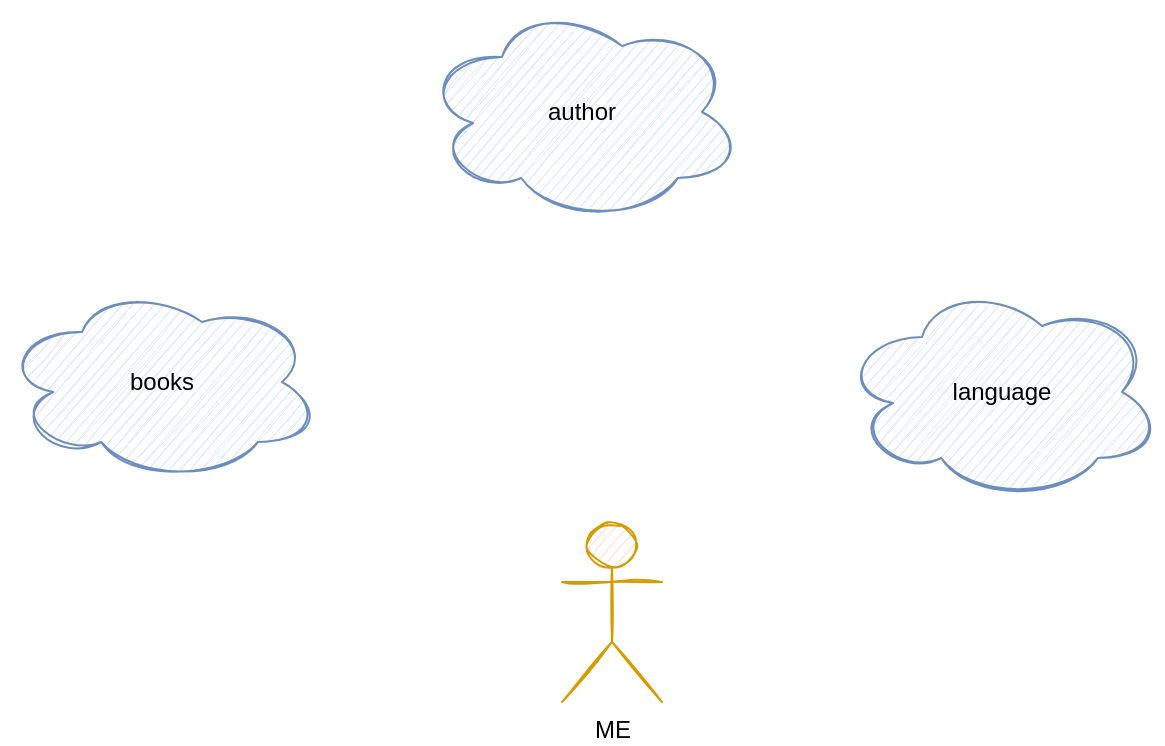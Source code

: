 <mxfile>
    <diagram id="3kYtaeQCg_6lEzjZgvCM" name="Step1-Purpose">
        <mxGraphModel dx="945" dy="722" grid="1" gridSize="10" guides="1" tooltips="1" connect="1" arrows="1" fold="1" page="1" pageScale="1" pageWidth="827" pageHeight="1169" math="0" shadow="0">
            <root>
                <mxCell id="0"/>
                <mxCell id="1" parent="0"/>
                <mxCell id="Ck84tVVIUjt7WFXUJjc3-1" value="ME" style="shape=umlActor;verticalLabelPosition=bottom;verticalAlign=top;html=1;outlineConnect=0;rounded=0;sketch=1;fillColor=#ffe6cc;strokeColor=#d79b00;" vertex="1" parent="1">
                    <mxGeometry x="360" y="520" width="50" height="90" as="geometry"/>
                </mxCell>
                <mxCell id="Ck84tVVIUjt7WFXUJjc3-3" value="books" style="ellipse;shape=cloud;whiteSpace=wrap;html=1;rounded=0;sketch=1;fillColor=#dae8fc;strokeColor=#6c8ebf;" vertex="1" parent="1">
                    <mxGeometry x="80" y="400" width="160" height="100" as="geometry"/>
                </mxCell>
                <mxCell id="Ck84tVVIUjt7WFXUJjc3-4" value="language" style="ellipse;shape=cloud;whiteSpace=wrap;html=1;rounded=0;sketch=1;fillColor=#dae8fc;strokeColor=#6c8ebf;" vertex="1" parent="1">
                    <mxGeometry x="500" y="400" width="160" height="110" as="geometry"/>
                </mxCell>
                <mxCell id="Ck84tVVIUjt7WFXUJjc3-5" value="author" style="ellipse;shape=cloud;whiteSpace=wrap;html=1;rounded=0;sketch=1;fillColor=#dae8fc;strokeColor=#6c8ebf;" vertex="1" parent="1">
                    <mxGeometry x="290" y="260" width="160" height="110" as="geometry"/>
                </mxCell>
            </root>
        </mxGraphModel>
    </diagram>
    <diagram id="UEDsar7LUs0QwypRQedo" name="Step2- ER Model">
        <mxGraphModel dx="945" dy="722" grid="1" gridSize="10" guides="1" tooltips="1" connect="1" arrows="1" fold="1" page="1" pageScale="1" pageWidth="827" pageHeight="1169" math="0" shadow="0">
            <root>
                <mxCell id="8DPhk8csgzcqTlVEx3lV-0"/>
                <mxCell id="8DPhk8csgzcqTlVEx3lV-1" parent="8DPhk8csgzcqTlVEx3lV-0"/>
                <mxCell id="azwPjBJilwIPw6VnQQUb-14" style="edgeStyle=none;html=1;exitX=0.5;exitY=0;exitDx=0;exitDy=0;startArrow=none;startFill=0;strokeColor=none;rounded=1;" edge="1" parent="8DPhk8csgzcqTlVEx3lV-1" source="BAgJbTc9YdYMHHLDjq3B-0" target="azwPjBJilwIPw6VnQQUb-11">
                    <mxGeometry relative="1" as="geometry"/>
                </mxCell>
                <mxCell id="azwPjBJilwIPw6VnQQUb-19" style="edgeStyle=none;rounded=1;html=1;exitX=0.5;exitY=0;exitDx=0;exitDy=0;entryX=0.5;entryY=1;entryDx=0;entryDy=0;startArrow=none;startFill=0;strokeColor=default;endArrow=none;endFill=0;" edge="1" parent="8DPhk8csgzcqTlVEx3lV-1" source="BAgJbTc9YdYMHHLDjq3B-0" target="azwPjBJilwIPw6VnQQUb-11">
                    <mxGeometry relative="1" as="geometry">
                        <Array as="points">
                            <mxPoint x="375" y="280"/>
                        </Array>
                    </mxGeometry>
                </mxCell>
                <mxCell id="azwPjBJilwIPw6VnQQUb-21" value="" style="edgeStyle=none;rounded=1;html=1;startArrow=none;startFill=0;endArrow=none;endFill=0;strokeColor=default;" edge="1" parent="8DPhk8csgzcqTlVEx3lV-1" source="BAgJbTc9YdYMHHLDjq3B-0" target="azwPjBJilwIPw6VnQQUb-9">
                    <mxGeometry relative="1" as="geometry"/>
                </mxCell>
                <mxCell id="azwPjBJilwIPw6VnQQUb-23" style="edgeStyle=none;rounded=1;html=1;exitX=0.5;exitY=1;exitDx=0;exitDy=0;entryX=0.5;entryY=0;entryDx=0;entryDy=0;startArrow=none;startFill=0;endArrow=none;endFill=0;strokeColor=default;" edge="1" parent="8DPhk8csgzcqTlVEx3lV-1" source="BAgJbTc9YdYMHHLDjq3B-0" target="azwPjBJilwIPw6VnQQUb-10">
                    <mxGeometry relative="1" as="geometry"/>
                </mxCell>
                <mxCell id="BAgJbTc9YdYMHHLDjq3B-0" value="book" style="rounded=1;arcSize=10;whiteSpace=wrap;html=1;align=center;fillColor=#d5e8d4;strokeColor=#82b366;" vertex="1" parent="8DPhk8csgzcqTlVEx3lV-1">
                    <mxGeometry x="320" y="310" width="110" height="50" as="geometry"/>
                </mxCell>
                <mxCell id="azwPjBJilwIPw6VnQQUb-49" style="edgeStyle=none;rounded=1;html=1;entryX=0.927;entryY=0.792;entryDx=0;entryDy=0;entryPerimeter=0;startArrow=none;startFill=0;endArrow=none;endFill=0;strokeColor=default;" edge="1" parent="8DPhk8csgzcqTlVEx3lV-1" source="azwPjBJilwIPw6VnQQUb-6" target="azwPjBJilwIPw6VnQQUb-46">
                    <mxGeometry relative="1" as="geometry"/>
                </mxCell>
                <mxCell id="azwPjBJilwIPw6VnQQUb-50" style="edgeStyle=none;rounded=1;html=1;startArrow=none;startFill=0;endArrow=none;endFill=0;strokeColor=default;" edge="1" parent="8DPhk8csgzcqTlVEx3lV-1" source="azwPjBJilwIPw6VnQQUb-6" target="azwPjBJilwIPw6VnQQUb-47">
                    <mxGeometry relative="1" as="geometry"/>
                </mxCell>
                <mxCell id="azwPjBJilwIPw6VnQQUb-51" style="edgeStyle=none;rounded=1;html=1;startArrow=none;startFill=0;endArrow=none;endFill=0;strokeColor=default;" edge="1" parent="8DPhk8csgzcqTlVEx3lV-1" source="azwPjBJilwIPw6VnQQUb-6" target="azwPjBJilwIPw6VnQQUb-48">
                    <mxGeometry relative="1" as="geometry"/>
                </mxCell>
                <mxCell id="azwPjBJilwIPw6VnQQUb-53" style="edgeStyle=none;rounded=1;html=1;startArrow=none;startFill=0;endArrow=none;endFill=0;strokeColor=default;" edge="1" parent="8DPhk8csgzcqTlVEx3lV-1" source="azwPjBJilwIPw6VnQQUb-6" target="azwPjBJilwIPw6VnQQUb-52">
                    <mxGeometry relative="1" as="geometry"/>
                </mxCell>
                <mxCell id="azwPjBJilwIPw6VnQQUb-55" value="" style="edgeStyle=none;rounded=1;html=1;startArrow=none;startFill=0;endArrow=none;endFill=0;strokeColor=default;" edge="1" parent="8DPhk8csgzcqTlVEx3lV-1" source="azwPjBJilwIPw6VnQQUb-6" target="azwPjBJilwIPw6VnQQUb-54">
                    <mxGeometry relative="1" as="geometry"/>
                </mxCell>
                <mxCell id="U8nflpAAQo3FRNwvxvsQ-1" style="edgeStyle=none;rounded=1;html=1;startArrow=none;startFill=0;endArrow=none;endFill=0;strokeColor=default;" edge="1" parent="8DPhk8csgzcqTlVEx3lV-1" source="azwPjBJilwIPw6VnQQUb-6" target="U8nflpAAQo3FRNwvxvsQ-0">
                    <mxGeometry relative="1" as="geometry"/>
                </mxCell>
                <mxCell id="azwPjBJilwIPw6VnQQUb-6" value="details" style="rounded=1;arcSize=10;whiteSpace=wrap;html=1;align=center;fillColor=#dae8fc;strokeColor=#6c8ebf;" vertex="1" parent="8DPhk8csgzcqTlVEx3lV-1">
                    <mxGeometry x="320" y="535" width="110" height="45" as="geometry"/>
                </mxCell>
                <mxCell id="azwPjBJilwIPw6VnQQUb-22" style="edgeStyle=none;rounded=1;html=1;exitX=0;exitY=0.5;exitDx=0;exitDy=0;startArrow=none;startFill=0;endArrow=none;endFill=0;strokeColor=default;" edge="1" parent="8DPhk8csgzcqTlVEx3lV-1" source="azwPjBJilwIPw6VnQQUb-7" target="azwPjBJilwIPw6VnQQUb-9">
                    <mxGeometry relative="1" as="geometry"/>
                </mxCell>
                <mxCell id="azwPjBJilwIPw6VnQQUb-7" value="author" style="rounded=1;arcSize=10;whiteSpace=wrap;html=1;align=center;fillColor=#dae8fc;strokeColor=#6c8ebf;" vertex="1" parent="8DPhk8csgzcqTlVEx3lV-1">
                    <mxGeometry x="680" y="310" width="110" height="50" as="geometry"/>
                </mxCell>
                <mxCell id="azwPjBJilwIPw6VnQQUb-8" value="my_information" style="rounded=1;arcSize=10;whiteSpace=wrap;html=1;align=center;fillColor=#dae8fc;strokeColor=#6c8ebf;" vertex="1" parent="8DPhk8csgzcqTlVEx3lV-1">
                    <mxGeometry x="320" y="70" width="110" height="50" as="geometry"/>
                </mxCell>
                <mxCell id="azwPjBJilwIPw6VnQQUb-9" value="has" style="shape=rhombus;perimeter=rhombusPerimeter;whiteSpace=wrap;html=1;align=center;fillColor=#fff2cc;strokeColor=#d6b656;" vertex="1" parent="8DPhk8csgzcqTlVEx3lV-1">
                    <mxGeometry x="520" y="315" width="70" height="40" as="geometry"/>
                </mxCell>
                <mxCell id="azwPjBJilwIPw6VnQQUb-24" style="edgeStyle=none;rounded=1;html=1;exitX=0.5;exitY=1;exitDx=0;exitDy=0;entryX=0.5;entryY=0;entryDx=0;entryDy=0;startArrow=none;startFill=0;endArrow=none;endFill=0;strokeColor=default;" edge="1" parent="8DPhk8csgzcqTlVEx3lV-1" source="azwPjBJilwIPw6VnQQUb-10" target="azwPjBJilwIPw6VnQQUb-6">
                    <mxGeometry relative="1" as="geometry"/>
                </mxCell>
                <mxCell id="azwPjBJilwIPw6VnQQUb-10" value="has" style="shape=rhombus;perimeter=rhombusPerimeter;whiteSpace=wrap;html=1;align=center;fillColor=#fff2cc;strokeColor=#d6b656;" vertex="1" parent="8DPhk8csgzcqTlVEx3lV-1">
                    <mxGeometry x="340" y="450" width="70" height="40" as="geometry"/>
                </mxCell>
                <mxCell id="azwPjBJilwIPw6VnQQUb-20" style="edgeStyle=none;rounded=1;html=1;exitX=0.5;exitY=0;exitDx=0;exitDy=0;startArrow=none;startFill=0;endArrow=none;endFill=0;strokeColor=default;" edge="1" parent="8DPhk8csgzcqTlVEx3lV-1" source="azwPjBJilwIPw6VnQQUb-11" target="azwPjBJilwIPw6VnQQUb-8">
                    <mxGeometry relative="1" as="geometry"/>
                </mxCell>
                <mxCell id="azwPjBJilwIPw6VnQQUb-11" value="reflects" style="shape=rhombus;perimeter=rhombusPerimeter;whiteSpace=wrap;html=1;align=center;fillColor=#fff2cc;strokeColor=#d6b656;" vertex="1" parent="8DPhk8csgzcqTlVEx3lV-1">
                    <mxGeometry x="340" y="190" width="70" height="40" as="geometry"/>
                </mxCell>
                <mxCell id="azwPjBJilwIPw6VnQQUb-26" value="" style="edgeStyle=none;rounded=1;html=1;startArrow=none;startFill=0;endArrow=none;endFill=0;strokeColor=default;" edge="1" parent="8DPhk8csgzcqTlVEx3lV-1" source="azwPjBJilwIPw6VnQQUb-25" target="BAgJbTc9YdYMHHLDjq3B-0">
                    <mxGeometry relative="1" as="geometry"/>
                </mxCell>
                <mxCell id="azwPjBJilwIPw6VnQQUb-25" value="book_id" style="ellipse;whiteSpace=wrap;html=1;align=center;" vertex="1" parent="8DPhk8csgzcqTlVEx3lV-1">
                    <mxGeometry x="110" y="290" width="70" height="25" as="geometry"/>
                </mxCell>
                <mxCell id="azwPjBJilwIPw6VnQQUb-29" value="" style="edgeStyle=none;rounded=1;html=1;startArrow=none;startFill=0;endArrow=none;endFill=0;strokeColor=default;" edge="1" parent="8DPhk8csgzcqTlVEx3lV-1" source="azwPjBJilwIPw6VnQQUb-28" target="BAgJbTc9YdYMHHLDjq3B-0">
                    <mxGeometry relative="1" as="geometry"/>
                </mxCell>
                <mxCell id="azwPjBJilwIPw6VnQQUb-28" value="title" style="ellipse;whiteSpace=wrap;html=1;align=center;" vertex="1" parent="8DPhk8csgzcqTlVEx3lV-1">
                    <mxGeometry x="160" y="322.5" width="90" height="27.5" as="geometry"/>
                </mxCell>
                <mxCell id="azwPjBJilwIPw6VnQQUb-33" style="edgeStyle=none;rounded=1;html=1;exitX=1;exitY=1;exitDx=0;exitDy=0;entryX=0;entryY=0;entryDx=0;entryDy=0;startArrow=none;startFill=0;endArrow=none;endFill=0;strokeColor=default;" edge="1" parent="8DPhk8csgzcqTlVEx3lV-1" source="azwPjBJilwIPw6VnQQUb-31" target="BAgJbTc9YdYMHHLDjq3B-0">
                    <mxGeometry relative="1" as="geometry"/>
                </mxCell>
                <mxCell id="azwPjBJilwIPw6VnQQUb-31" value="fk_author_name" style="ellipse;whiteSpace=wrap;html=1;align=center;fillColor=#e1d5e7;strokeColor=#9673a6;" vertex="1" parent="8DPhk8csgzcqTlVEx3lV-1">
                    <mxGeometry x="190" y="280" width="120" height="30" as="geometry"/>
                </mxCell>
                <mxCell id="azwPjBJilwIPw6VnQQUb-34" style="edgeStyle=none;rounded=1;html=1;exitX=1;exitY=0.5;exitDx=0;exitDy=0;startArrow=none;startFill=0;endArrow=none;endFill=0;strokeColor=default;" edge="1" parent="8DPhk8csgzcqTlVEx3lV-1" source="azwPjBJilwIPw6VnQQUb-32" target="BAgJbTc9YdYMHHLDjq3B-0">
                    <mxGeometry relative="1" as="geometry"/>
                </mxCell>
                <mxCell id="azwPjBJilwIPw6VnQQUb-32" value="fk_language_id" style="ellipse;whiteSpace=wrap;html=1;align=center;fillColor=#e1d5e7;strokeColor=#9673a6;" vertex="1" parent="8DPhk8csgzcqTlVEx3lV-1">
                    <mxGeometry x="160" y="370" width="110" height="32.5" as="geometry"/>
                </mxCell>
                <mxCell id="azwPjBJilwIPw6VnQQUb-42" style="edgeStyle=none;rounded=1;html=1;entryX=0;entryY=0.5;entryDx=0;entryDy=0;startArrow=none;startFill=0;endArrow=none;endFill=0;strokeColor=default;" edge="1" parent="8DPhk8csgzcqTlVEx3lV-1" source="azwPjBJilwIPw6VnQQUb-39" target="azwPjBJilwIPw6VnQQUb-8">
                    <mxGeometry relative="1" as="geometry"/>
                </mxCell>
                <mxCell id="azwPjBJilwIPw6VnQQUb-39" value="read_status" style="ellipse;whiteSpace=wrap;html=1;align=center;" vertex="1" parent="8DPhk8csgzcqTlVEx3lV-1">
                    <mxGeometry x="215" y="40" width="90" height="30" as="geometry"/>
                </mxCell>
                <mxCell id="azwPjBJilwIPw6VnQQUb-43" style="edgeStyle=none;rounded=1;html=1;entryX=0.5;entryY=0;entryDx=0;entryDy=0;startArrow=none;startFill=0;endArrow=none;endFill=0;strokeColor=default;" edge="1" parent="8DPhk8csgzcqTlVEx3lV-1" source="azwPjBJilwIPw6VnQQUb-40" target="azwPjBJilwIPw6VnQQUb-8">
                    <mxGeometry relative="1" as="geometry"/>
                </mxCell>
                <mxCell id="azwPjBJilwIPw6VnQQUb-40" value="personal_rating" style="ellipse;whiteSpace=wrap;html=1;align=center;" vertex="1" parent="8DPhk8csgzcqTlVEx3lV-1">
                    <mxGeometry x="315" y="10" width="120" height="30" as="geometry"/>
                </mxCell>
                <mxCell id="azwPjBJilwIPw6VnQQUb-45" value="" style="edgeStyle=none;rounded=1;html=1;startArrow=none;startFill=0;endArrow=none;endFill=0;strokeColor=default;" edge="1" parent="8DPhk8csgzcqTlVEx3lV-1" source="azwPjBJilwIPw6VnQQUb-44" target="azwPjBJilwIPw6VnQQUb-7">
                    <mxGeometry relative="1" as="geometry"/>
                </mxCell>
                <mxCell id="azwPjBJilwIPw6VnQQUb-44" value="author_name" style="ellipse;whiteSpace=wrap;html=1;align=center;" vertex="1" parent="8DPhk8csgzcqTlVEx3lV-1">
                    <mxGeometry x="675" y="390" width="120" height="30" as="geometry"/>
                </mxCell>
                <mxCell id="azwPjBJilwIPw6VnQQUb-46" value="language" style="ellipse;whiteSpace=wrap;html=1;align=center;" vertex="1" parent="8DPhk8csgzcqTlVEx3lV-1">
                    <mxGeometry x="190" y="511.25" width="110" height="32.5" as="geometry"/>
                </mxCell>
                <mxCell id="azwPjBJilwIPw6VnQQUb-47" value="purchase_date" style="ellipse;whiteSpace=wrap;html=1;align=center;" vertex="1" parent="8DPhk8csgzcqTlVEx3lV-1">
                    <mxGeometry x="180" y="568" width="110" height="32.5" as="geometry"/>
                </mxCell>
                <mxCell id="azwPjBJilwIPw6VnQQUb-48" value="description" style="ellipse;whiteSpace=wrap;html=1;align=center;" vertex="1" parent="8DPhk8csgzcqTlVEx3lV-1">
                    <mxGeometry x="460" y="511.25" width="110" height="32.5" as="geometry"/>
                </mxCell>
                <mxCell id="azwPjBJilwIPw6VnQQUb-52" value="page_number" style="ellipse;whiteSpace=wrap;html=1;align=center;" vertex="1" parent="8DPhk8csgzcqTlVEx3lV-1">
                    <mxGeometry x="450" y="568" width="110" height="32.5" as="geometry"/>
                </mxCell>
                <mxCell id="azwPjBJilwIPw6VnQQUb-54" value="cover_type" style="ellipse;whiteSpace=wrap;html=1;align=center;" vertex="1" parent="8DPhk8csgzcqTlVEx3lV-1">
                    <mxGeometry x="359" y="620" width="110" height="32.5" as="geometry"/>
                </mxCell>
                <mxCell id="U8nflpAAQo3FRNwvxvsQ-0" value="genre" style="ellipse;whiteSpace=wrap;html=1;align=center;" vertex="1" parent="8DPhk8csgzcqTlVEx3lV-1">
                    <mxGeometry x="215" y="620" width="110" height="32.5" as="geometry"/>
                </mxCell>
                <mxCell id="ldynoQ_tiMI72NC6sFte-1" style="edgeStyle=none;rounded=1;html=1;startArrow=none;startFill=0;endArrow=none;endFill=0;strokeColor=default;" edge="1" parent="8DPhk8csgzcqTlVEx3lV-1" source="ldynoQ_tiMI72NC6sFte-0" target="azwPjBJilwIPw6VnQQUb-6">
                    <mxGeometry relative="1" as="geometry"/>
                </mxCell>
                <mxCell id="ldynoQ_tiMI72NC6sFte-0" value="fk_book_id" style="ellipse;whiteSpace=wrap;html=1;align=center;fillColor=#e1d5e7;strokeColor=#9673a6;" vertex="1" parent="8DPhk8csgzcqTlVEx3lV-1">
                    <mxGeometry x="60" y="535.5" width="110" height="32.5" as="geometry"/>
                </mxCell>
                <mxCell id="ldynoQ_tiMI72NC6sFte-3" style="edgeStyle=none;rounded=1;html=1;entryX=0.5;entryY=0;entryDx=0;entryDy=0;startArrow=none;startFill=0;endArrow=none;endFill=0;strokeColor=default;" edge="1" parent="8DPhk8csgzcqTlVEx3lV-1" source="ldynoQ_tiMI72NC6sFte-2" target="azwPjBJilwIPw6VnQQUb-7">
                    <mxGeometry relative="1" as="geometry"/>
                </mxCell>
                <mxCell id="ldynoQ_tiMI72NC6sFte-2" value="fk_book_id" style="ellipse;whiteSpace=wrap;html=1;align=center;fillColor=#e1d5e7;strokeColor=#9673a6;" vertex="1" parent="8DPhk8csgzcqTlVEx3lV-1">
                    <mxGeometry x="680" y="220" width="110" height="32.5" as="geometry"/>
                </mxCell>
                <mxCell id="ldynoQ_tiMI72NC6sFte-5" value="" style="edgeStyle=none;rounded=1;html=1;startArrow=none;startFill=0;endArrow=none;endFill=0;strokeColor=default;" edge="1" parent="8DPhk8csgzcqTlVEx3lV-1" source="ldynoQ_tiMI72NC6sFte-4" target="azwPjBJilwIPw6VnQQUb-8">
                    <mxGeometry relative="1" as="geometry"/>
                </mxCell>
                <mxCell id="ldynoQ_tiMI72NC6sFte-4" value="fk_book_id" style="ellipse;whiteSpace=wrap;html=1;align=center;fillColor=#e1d5e7;strokeColor=#9673a6;" vertex="1" parent="8DPhk8csgzcqTlVEx3lV-1">
                    <mxGeometry x="490" y="78.75" width="110" height="32.5" as="geometry"/>
                </mxCell>
            </root>
        </mxGraphModel>
    </diagram>
    <diagram id="qsKTIu8a0EFT9uXS0_SQ" name="Step3- UML ">
        <mxGraphModel dx="945" dy="722" grid="1" gridSize="10" guides="1" tooltips="1" connect="1" arrows="1" fold="1" page="1" pageScale="1" pageWidth="827" pageHeight="1169" math="0" shadow="0">
            <root>
                <mxCell id="uL0VI-zcSZ-gOK0qdTFE-0"/>
                <mxCell id="uL0VI-zcSZ-gOK0qdTFE-1" parent="uL0VI-zcSZ-gOK0qdTFE-0"/>
                <mxCell id="m_C47cZq4-kJ2EyNdQTC-0" value="Book" style="swimlane;fontStyle=0;childLayout=stackLayout;horizontal=1;startSize=26;fillColor=#d5e8d4;horizontalStack=0;resizeParent=1;resizeParentMax=0;resizeLast=0;collapsible=1;marginBottom=0;strokeColor=#82b366;" vertex="1" parent="uL0VI-zcSZ-gOK0qdTFE-1">
                    <mxGeometry x="339" y="200" width="150" height="130" as="geometry">
                        <mxRectangle x="60" y="200" width="60" height="26" as="alternateBounds"/>
                    </mxGeometry>
                </mxCell>
                <mxCell id="m_C47cZq4-kJ2EyNdQTC-1" value="+ book_id: integer" style="text;strokeColor=none;fillColor=none;align=left;verticalAlign=top;spacingLeft=4;spacingRight=4;overflow=hidden;rotatable=0;points=[[0,0.5],[1,0.5]];portConstraint=eastwest;" vertex="1" parent="m_C47cZq4-kJ2EyNdQTC-0">
                    <mxGeometry y="26" width="150" height="26" as="geometry"/>
                </mxCell>
                <mxCell id="m_C47cZq4-kJ2EyNdQTC-2" value="+ title: string" style="text;strokeColor=none;fillColor=none;align=left;verticalAlign=top;spacingLeft=4;spacingRight=4;overflow=hidden;rotatable=0;points=[[0,0.5],[1,0.5]];portConstraint=eastwest;" vertex="1" parent="m_C47cZq4-kJ2EyNdQTC-0">
                    <mxGeometry y="52" width="150" height="26" as="geometry"/>
                </mxCell>
                <mxCell id="D-sxVb8xfBG1ianlo57m-4" value="+ fk_author_name: string" style="text;strokeColor=#9673a6;fillColor=#e1d5e7;align=left;verticalAlign=top;spacingLeft=4;spacingRight=4;overflow=hidden;rotatable=0;points=[[0,0.5],[1,0.5]];portConstraint=eastwest;" vertex="1" parent="m_C47cZq4-kJ2EyNdQTC-0">
                    <mxGeometry y="78" width="150" height="26" as="geometry"/>
                </mxCell>
                <mxCell id="m_C47cZq4-kJ2EyNdQTC-3" value="+ fk_language_id: string" style="text;strokeColor=#9673a6;fillColor=#e1d5e7;align=left;verticalAlign=top;spacingLeft=4;spacingRight=4;overflow=hidden;rotatable=0;points=[[0,0.5],[1,0.5]];portConstraint=eastwest;" vertex="1" parent="m_C47cZq4-kJ2EyNdQTC-0">
                    <mxGeometry y="104" width="150" height="26" as="geometry"/>
                </mxCell>
                <mxCell id="1qwwl78eV2HNCBXaWKCz-0" value="Details" style="swimlane;fontStyle=0;childLayout=stackLayout;horizontal=1;startSize=26;fillColor=#dae8fc;horizontalStack=0;resizeParent=1;resizeParentMax=0;resizeLast=0;collapsible=1;marginBottom=0;strokeColor=#6c8ebf;" vertex="1" parent="uL0VI-zcSZ-gOK0qdTFE-1">
                    <mxGeometry x="600" y="320" width="150" height="208" as="geometry">
                        <mxRectangle x="60" y="200" width="60" height="26" as="alternateBounds"/>
                    </mxGeometry>
                </mxCell>
                <mxCell id="1qwwl78eV2HNCBXaWKCz-1" value="+ fk_book_id: integer" style="text;strokeColor=#9673a6;fillColor=#e1d5e7;align=left;verticalAlign=top;spacingLeft=4;spacingRight=4;overflow=hidden;rotatable=0;points=[[0,0.5],[1,0.5]];portConstraint=eastwest;" vertex="1" parent="1qwwl78eV2HNCBXaWKCz-0">
                    <mxGeometry y="26" width="150" height="26" as="geometry"/>
                </mxCell>
                <mxCell id="Kh7Tw8r7mhmo8grevnBK-0" value="+ descritption: string" style="text;strokeColor=none;fillColor=none;align=left;verticalAlign=top;spacingLeft=4;spacingRight=4;overflow=hidden;rotatable=0;points=[[0,0.5],[1,0.5]];portConstraint=eastwest;" vertex="1" parent="1qwwl78eV2HNCBXaWKCz-0">
                    <mxGeometry y="52" width="150" height="26" as="geometry"/>
                </mxCell>
                <mxCell id="1qwwl78eV2HNCBXaWKCz-2" value="+ purchase_date: date" style="text;strokeColor=none;fillColor=none;align=left;verticalAlign=top;spacingLeft=4;spacingRight=4;overflow=hidden;rotatable=0;points=[[0,0.5],[1,0.5]];portConstraint=eastwest;" vertex="1" parent="1qwwl78eV2HNCBXaWKCz-0">
                    <mxGeometry y="78" width="150" height="26" as="geometry"/>
                </mxCell>
                <mxCell id="1qwwl78eV2HNCBXaWKCz-3" value="+ genre: string" style="text;strokeColor=none;fillColor=none;align=left;verticalAlign=top;spacingLeft=4;spacingRight=4;overflow=hidden;rotatable=0;points=[[0,0.5],[1,0.5]];portConstraint=eastwest;" vertex="1" parent="1qwwl78eV2HNCBXaWKCz-0">
                    <mxGeometry y="104" width="150" height="26" as="geometry"/>
                </mxCell>
                <mxCell id="1qwwl78eV2HNCBXaWKCz-4" value="+ language_id: string" style="text;strokeColor=none;fillColor=none;align=left;verticalAlign=top;spacingLeft=4;spacingRight=4;overflow=hidden;rotatable=0;points=[[0,0.5],[1,0.5]];portConstraint=eastwest;" vertex="1" parent="1qwwl78eV2HNCBXaWKCz-0">
                    <mxGeometry y="130" width="150" height="26" as="geometry"/>
                </mxCell>
                <mxCell id="X3WvpEgpeftLMdTqYLeH-0" value="+ cover_type: string" style="text;strokeColor=none;fillColor=none;align=left;verticalAlign=top;spacingLeft=4;spacingRight=4;overflow=hidden;rotatable=0;points=[[0,0.5],[1,0.5]];portConstraint=eastwest;" vertex="1" parent="1qwwl78eV2HNCBXaWKCz-0">
                    <mxGeometry y="156" width="150" height="26" as="geometry"/>
                </mxCell>
                <mxCell id="qtqWJxEsLKYz54zh1z8d-0" value="+ page_number: string" style="text;strokeColor=none;fillColor=none;align=left;verticalAlign=top;spacingLeft=4;spacingRight=4;overflow=hidden;rotatable=0;points=[[0,0.5],[1,0.5]];portConstraint=eastwest;" vertex="1" parent="1qwwl78eV2HNCBXaWKCz-0">
                    <mxGeometry y="182" width="150" height="26" as="geometry"/>
                </mxCell>
                <mxCell id="LWtyXT6pKw2MUqxjMVNJ-0" value="Author" style="swimlane;fontStyle=0;childLayout=stackLayout;horizontal=1;startSize=26;fillColor=#dae8fc;horizontalStack=0;resizeParent=1;resizeParentMax=0;resizeLast=0;collapsible=1;marginBottom=0;strokeColor=#6c8ebf;" vertex="1" parent="uL0VI-zcSZ-gOK0qdTFE-1">
                    <mxGeometry x="90" y="360" width="150" height="78" as="geometry">
                        <mxRectangle x="60" y="200" width="60" height="26" as="alternateBounds"/>
                    </mxGeometry>
                </mxCell>
                <mxCell id="LWtyXT6pKw2MUqxjMVNJ-2" value="+ fk_book_id: integer" style="text;strokeColor=#9673a6;fillColor=#e1d5e7;align=left;verticalAlign=top;spacingLeft=4;spacingRight=4;overflow=hidden;rotatable=0;points=[[0,0.5],[1,0.5]];portConstraint=eastwest;" vertex="1" parent="LWtyXT6pKw2MUqxjMVNJ-0">
                    <mxGeometry y="26" width="150" height="26" as="geometry"/>
                </mxCell>
                <mxCell id="LWtyXT6pKw2MUqxjMVNJ-3" value="+ author_name: string" style="text;align=left;verticalAlign=top;spacingLeft=4;spacingRight=4;overflow=hidden;rotatable=0;points=[[0,0.5],[1,0.5]];portConstraint=eastwest;" vertex="1" parent="LWtyXT6pKw2MUqxjMVNJ-0">
                    <mxGeometry y="52" width="150" height="26" as="geometry"/>
                </mxCell>
                <mxCell id="n0LiozYfdaEYjqZiV4nv-0" value="My Information" style="swimlane;fontStyle=0;childLayout=stackLayout;horizontal=1;startSize=26;fillColor=#dae8fc;horizontalStack=0;resizeParent=1;resizeParentMax=0;resizeLast=0;collapsible=1;marginBottom=0;strokeColor=#6c8ebf;" vertex="1" parent="uL0VI-zcSZ-gOK0qdTFE-1">
                    <mxGeometry x="580" y="60" width="150" height="102" as="geometry">
                        <mxRectangle x="60" y="200" width="60" height="26" as="alternateBounds"/>
                    </mxGeometry>
                </mxCell>
                <mxCell id="n0LiozYfdaEYjqZiV4nv-1" value="+ fk_book_id: integer" style="text;strokeColor=#9673a6;fillColor=#e1d5e7;align=left;verticalAlign=top;spacingLeft=4;spacingRight=4;overflow=hidden;rotatable=0;points=[[0,0.5],[1,0.5]];portConstraint=eastwest;" vertex="1" parent="n0LiozYfdaEYjqZiV4nv-0">
                    <mxGeometry y="26" width="150" height="26" as="geometry"/>
                </mxCell>
                <mxCell id="n0LiozYfdaEYjqZiV4nv-2" value="+ red_status: boolean" style="text;strokeColor=none;fillColor=none;align=left;verticalAlign=top;spacingLeft=4;spacingRight=4;overflow=hidden;rotatable=0;points=[[0,0.5],[1,0.5]];portConstraint=eastwest;" vertex="1" parent="n0LiozYfdaEYjqZiV4nv-0">
                    <mxGeometry y="52" width="150" height="26" as="geometry"/>
                </mxCell>
                <mxCell id="n0LiozYfdaEYjqZiV4nv-4" value="+ personal_rating: number" style="text;align=left;verticalAlign=top;spacingLeft=4;spacingRight=4;overflow=hidden;rotatable=0;points=[[0,0.5],[1,0.5]];portConstraint=eastwest;" vertex="1" parent="n0LiozYfdaEYjqZiV4nv-0">
                    <mxGeometry y="78" width="150" height="24" as="geometry"/>
                </mxCell>
                <mxCell id="O1z_SJtBllQJYyqGqHQy-1" style="edgeStyle=orthogonalEdgeStyle;rounded=1;html=1;entryX=-0.027;entryY=-0.077;entryDx=0;entryDy=0;entryPerimeter=0;startArrow=none;startFill=0;endArrow=none;endFill=0;strokeColor=default;exitX=1;exitY=0.5;exitDx=0;exitDy=0;" edge="1" parent="uL0VI-zcSZ-gOK0qdTFE-1" source="m_C47cZq4-kJ2EyNdQTC-1" target="n0LiozYfdaEYjqZiV4nv-2">
                    <mxGeometry relative="1" as="geometry">
                        <mxPoint x="490" y="320" as="sourcePoint"/>
                        <Array as="points">
                            <mxPoint x="489" y="230"/>
                            <mxPoint x="520" y="230"/>
                            <mxPoint x="520" y="110"/>
                        </Array>
                    </mxGeometry>
                </mxCell>
                <mxCell id="O1z_SJtBllQJYyqGqHQy-2" style="edgeStyle=orthogonalEdgeStyle;rounded=1;html=1;entryX=0;entryY=0.5;entryDx=0;entryDy=0;startArrow=none;startFill=0;endArrow=none;endFill=0;strokeColor=default;exitX=1;exitY=0.5;exitDx=0;exitDy=0;" edge="1" parent="uL0VI-zcSZ-gOK0qdTFE-1" source="m_C47cZq4-kJ2EyNdQTC-1" target="1qwwl78eV2HNCBXaWKCz-1">
                    <mxGeometry relative="1" as="geometry">
                        <Array as="points">
                            <mxPoint x="489" y="240"/>
                            <mxPoint x="560" y="240"/>
                            <mxPoint x="560" y="359"/>
                        </Array>
                    </mxGeometry>
                </mxCell>
                <mxCell id="O1z_SJtBllQJYyqGqHQy-3" style="edgeStyle=orthogonalEdgeStyle;rounded=1;html=1;startArrow=none;startFill=0;endArrow=none;endFill=0;strokeColor=default;entryX=1;entryY=0.5;entryDx=0;entryDy=0;exitX=0;exitY=0.5;exitDx=0;exitDy=0;" edge="1" parent="uL0VI-zcSZ-gOK0qdTFE-1" source="m_C47cZq4-kJ2EyNdQTC-1" target="LWtyXT6pKw2MUqxjMVNJ-0">
                    <mxGeometry relative="1" as="geometry">
                        <mxPoint x="310" y="240" as="targetPoint"/>
                        <Array as="points">
                            <mxPoint x="280" y="239"/>
                            <mxPoint x="280" y="399"/>
                        </Array>
                    </mxGeometry>
                </mxCell>
                <mxCell id="O1z_SJtBllQJYyqGqHQy-5" style="edgeStyle=orthogonalEdgeStyle;rounded=1;html=1;entryX=0;entryY=0.75;entryDx=0;entryDy=0;startArrow=none;startFill=0;endArrow=none;endFill=0;strokeColor=default;exitX=1;exitY=0.5;exitDx=0;exitDy=0;" edge="1" parent="uL0VI-zcSZ-gOK0qdTFE-1" source="LWtyXT6pKw2MUqxjMVNJ-3" target="m_C47cZq4-kJ2EyNdQTC-0">
                    <mxGeometry relative="1" as="geometry">
                        <Array as="points">
                            <mxPoint x="310" y="425"/>
                            <mxPoint x="310" y="298"/>
                        </Array>
                    </mxGeometry>
                </mxCell>
                <mxCell id="O1z_SJtBllQJYyqGqHQy-6" style="edgeStyle=orthogonalEdgeStyle;rounded=1;html=1;entryX=1;entryY=0.5;entryDx=0;entryDy=0;startArrow=none;startFill=0;endArrow=none;endFill=0;strokeColor=default;exitX=0;exitY=0.5;exitDx=0;exitDy=0;" edge="1" parent="uL0VI-zcSZ-gOK0qdTFE-1" source="1qwwl78eV2HNCBXaWKCz-4" target="m_C47cZq4-kJ2EyNdQTC-3">
                    <mxGeometry relative="1" as="geometry"/>
                </mxCell>
            </root>
        </mxGraphModel>
    </diagram>
    <diagram id="sTzrVm31xGdoxryEHJC0" name="Step4 -Refine">
        <mxGraphModel dx="945" dy="722" grid="1" gridSize="10" guides="1" tooltips="1" connect="1" arrows="1" fold="1" page="1" pageScale="1" pageWidth="827" pageHeight="1169" math="0" shadow="0">
            <root>
                <mxCell id="cdjB1sVy6WZKVk8GV6Fq-0"/>
                <mxCell id="cdjB1sVy6WZKVk8GV6Fq-1" parent="cdjB1sVy6WZKVk8GV6Fq-0"/>
                <mxCell id="X0He48jgzrQzbiLwBksr-0" value="Book" style="swimlane;fontStyle=0;childLayout=stackLayout;horizontal=1;startSize=26;fillColor=#d5e8d4;horizontalStack=0;resizeParent=1;resizeParentMax=0;resizeLast=0;collapsible=1;marginBottom=0;strokeColor=#82b366;" vertex="1" parent="cdjB1sVy6WZKVk8GV6Fq-1">
                    <mxGeometry x="339" y="200" width="150" height="130" as="geometry">
                        <mxRectangle x="60" y="200" width="60" height="26" as="alternateBounds"/>
                    </mxGeometry>
                </mxCell>
                <mxCell id="X0He48jgzrQzbiLwBksr-1" value="+ book_id: integer" style="text;strokeColor=none;fillColor=none;align=left;verticalAlign=top;spacingLeft=4;spacingRight=4;overflow=hidden;rotatable=0;points=[[0,0.5],[1,0.5]];portConstraint=eastwest;" vertex="1" parent="X0He48jgzrQzbiLwBksr-0">
                    <mxGeometry y="26" width="150" height="26" as="geometry"/>
                </mxCell>
                <mxCell id="X0He48jgzrQzbiLwBksr-2" value="+ title: string" style="text;strokeColor=none;fillColor=none;align=left;verticalAlign=top;spacingLeft=4;spacingRight=4;overflow=hidden;rotatable=0;points=[[0,0.5],[1,0.5]];portConstraint=eastwest;" vertex="1" parent="X0He48jgzrQzbiLwBksr-0">
                    <mxGeometry y="52" width="150" height="26" as="geometry"/>
                </mxCell>
                <mxCell id="X0He48jgzrQzbiLwBksr-3" value="+ fk_author_name: string" style="text;strokeColor=#9673a6;fillColor=#e1d5e7;align=left;verticalAlign=top;spacingLeft=4;spacingRight=4;overflow=hidden;rotatable=0;points=[[0,0.5],[1,0.5]];portConstraint=eastwest;" vertex="1" parent="X0He48jgzrQzbiLwBksr-0">
                    <mxGeometry y="78" width="150" height="26" as="geometry"/>
                </mxCell>
                <mxCell id="X0He48jgzrQzbiLwBksr-4" value="+ fk_language_id: string" style="text;strokeColor=#9673a6;fillColor=#e1d5e7;align=left;verticalAlign=top;spacingLeft=4;spacingRight=4;overflow=hidden;rotatable=0;points=[[0,0.5],[1,0.5]];portConstraint=eastwest;" vertex="1" parent="X0He48jgzrQzbiLwBksr-0">
                    <mxGeometry y="104" width="150" height="26" as="geometry"/>
                </mxCell>
                <mxCell id="X0He48jgzrQzbiLwBksr-5" value="Details" style="swimlane;fontStyle=0;childLayout=stackLayout;horizontal=1;startSize=26;fillColor=#dae8fc;horizontalStack=0;resizeParent=1;resizeParentMax=0;resizeLast=0;collapsible=1;marginBottom=0;strokeColor=#6c8ebf;" vertex="1" parent="cdjB1sVy6WZKVk8GV6Fq-1">
                    <mxGeometry x="600" y="320" width="150" height="208" as="geometry">
                        <mxRectangle x="60" y="200" width="60" height="26" as="alternateBounds"/>
                    </mxGeometry>
                </mxCell>
                <mxCell id="X0He48jgzrQzbiLwBksr-6" value="+ fk_book_id: integer" style="text;strokeColor=#9673a6;fillColor=#e1d5e7;align=left;verticalAlign=top;spacingLeft=4;spacingRight=4;overflow=hidden;rotatable=0;points=[[0,0.5],[1,0.5]];portConstraint=eastwest;" vertex="1" parent="X0He48jgzrQzbiLwBksr-5">
                    <mxGeometry y="26" width="150" height="26" as="geometry"/>
                </mxCell>
                <mxCell id="X0He48jgzrQzbiLwBksr-7" value="+ descritption: string" style="text;strokeColor=none;fillColor=none;align=left;verticalAlign=top;spacingLeft=4;spacingRight=4;overflow=hidden;rotatable=0;points=[[0,0.5],[1,0.5]];portConstraint=eastwest;" vertex="1" parent="X0He48jgzrQzbiLwBksr-5">
                    <mxGeometry y="52" width="150" height="26" as="geometry"/>
                </mxCell>
                <mxCell id="X0He48jgzrQzbiLwBksr-8" value="+ purchase_date: date" style="text;strokeColor=none;fillColor=none;align=left;verticalAlign=top;spacingLeft=4;spacingRight=4;overflow=hidden;rotatable=0;points=[[0,0.5],[1,0.5]];portConstraint=eastwest;" vertex="1" parent="X0He48jgzrQzbiLwBksr-5">
                    <mxGeometry y="78" width="150" height="26" as="geometry"/>
                </mxCell>
                <mxCell id="X0He48jgzrQzbiLwBksr-9" value="+ fk_genre: string" style="text;strokeColor=#9673a6;fillColor=#e1d5e7;align=left;verticalAlign=top;spacingLeft=4;spacingRight=4;overflow=hidden;rotatable=0;points=[[0,0.5],[1,0.5]];portConstraint=eastwest;" vertex="1" parent="X0He48jgzrQzbiLwBksr-5">
                    <mxGeometry y="104" width="150" height="26" as="geometry"/>
                </mxCell>
                <mxCell id="X0He48jgzrQzbiLwBksr-10" value="+ language_id: string" style="text;strokeColor=none;fillColor=none;align=left;verticalAlign=top;spacingLeft=4;spacingRight=4;overflow=hidden;rotatable=0;points=[[0,0.5],[1,0.5]];portConstraint=eastwest;" vertex="1" parent="X0He48jgzrQzbiLwBksr-5">
                    <mxGeometry y="130" width="150" height="26" as="geometry"/>
                </mxCell>
                <mxCell id="X0He48jgzrQzbiLwBksr-11" value="+ cover_type: string" style="text;strokeColor=none;fillColor=none;align=left;verticalAlign=top;spacingLeft=4;spacingRight=4;overflow=hidden;rotatable=0;points=[[0,0.5],[1,0.5]];portConstraint=eastwest;" vertex="1" parent="X0He48jgzrQzbiLwBksr-5">
                    <mxGeometry y="156" width="150" height="26" as="geometry"/>
                </mxCell>
                <mxCell id="X0He48jgzrQzbiLwBksr-12" value="+ page_number: string" style="text;strokeColor=none;fillColor=none;align=left;verticalAlign=top;spacingLeft=4;spacingRight=4;overflow=hidden;rotatable=0;points=[[0,0.5],[1,0.5]];portConstraint=eastwest;" vertex="1" parent="X0He48jgzrQzbiLwBksr-5">
                    <mxGeometry y="182" width="150" height="26" as="geometry"/>
                </mxCell>
                <mxCell id="X0He48jgzrQzbiLwBksr-13" value="Author" style="swimlane;fontStyle=0;childLayout=stackLayout;horizontal=1;startSize=26;fillColor=#dae8fc;horizontalStack=0;resizeParent=1;resizeParentMax=0;resizeLast=0;collapsible=1;marginBottom=0;strokeColor=#6c8ebf;" vertex="1" parent="cdjB1sVy6WZKVk8GV6Fq-1">
                    <mxGeometry x="90" y="360" width="150" height="78" as="geometry">
                        <mxRectangle x="60" y="200" width="60" height="26" as="alternateBounds"/>
                    </mxGeometry>
                </mxCell>
                <mxCell id="X0He48jgzrQzbiLwBksr-14" value="+ fk_book_id: integer" style="text;strokeColor=#9673a6;fillColor=#e1d5e7;align=left;verticalAlign=top;spacingLeft=4;spacingRight=4;overflow=hidden;rotatable=0;points=[[0,0.5],[1,0.5]];portConstraint=eastwest;" vertex="1" parent="X0He48jgzrQzbiLwBksr-13">
                    <mxGeometry y="26" width="150" height="26" as="geometry"/>
                </mxCell>
                <mxCell id="X0He48jgzrQzbiLwBksr-15" value="+ author_name: string" style="text;align=left;verticalAlign=top;spacingLeft=4;spacingRight=4;overflow=hidden;rotatable=0;points=[[0,0.5],[1,0.5]];portConstraint=eastwest;" vertex="1" parent="X0He48jgzrQzbiLwBksr-13">
                    <mxGeometry y="52" width="150" height="26" as="geometry"/>
                </mxCell>
                <mxCell id="X0He48jgzrQzbiLwBksr-16" value="My Information" style="swimlane;fontStyle=0;childLayout=stackLayout;horizontal=1;startSize=26;fillColor=#dae8fc;horizontalStack=0;resizeParent=1;resizeParentMax=0;resizeLast=0;collapsible=1;marginBottom=0;strokeColor=#6c8ebf;" vertex="1" parent="cdjB1sVy6WZKVk8GV6Fq-1">
                    <mxGeometry x="580" y="60" width="150" height="102" as="geometry">
                        <mxRectangle x="60" y="200" width="60" height="26" as="alternateBounds"/>
                    </mxGeometry>
                </mxCell>
                <mxCell id="X0He48jgzrQzbiLwBksr-17" value="+ fk_book_id: integer" style="text;strokeColor=#9673a6;fillColor=#e1d5e7;align=left;verticalAlign=top;spacingLeft=4;spacingRight=4;overflow=hidden;rotatable=0;points=[[0,0.5],[1,0.5]];portConstraint=eastwest;" vertex="1" parent="X0He48jgzrQzbiLwBksr-16">
                    <mxGeometry y="26" width="150" height="26" as="geometry"/>
                </mxCell>
                <mxCell id="X0He48jgzrQzbiLwBksr-18" value="+ red_status: boolean" style="text;strokeColor=none;fillColor=none;align=left;verticalAlign=top;spacingLeft=4;spacingRight=4;overflow=hidden;rotatable=0;points=[[0,0.5],[1,0.5]];portConstraint=eastwest;" vertex="1" parent="X0He48jgzrQzbiLwBksr-16">
                    <mxGeometry y="52" width="150" height="26" as="geometry"/>
                </mxCell>
                <mxCell id="X0He48jgzrQzbiLwBksr-19" value="+ personal_rating: number" style="text;align=left;verticalAlign=top;spacingLeft=4;spacingRight=4;overflow=hidden;rotatable=0;points=[[0,0.5],[1,0.5]];portConstraint=eastwest;" vertex="1" parent="X0He48jgzrQzbiLwBksr-16">
                    <mxGeometry y="78" width="150" height="24" as="geometry"/>
                </mxCell>
                <mxCell id="X0He48jgzrQzbiLwBksr-20" style="edgeStyle=orthogonalEdgeStyle;rounded=1;html=1;entryX=-0.027;entryY=-0.077;entryDx=0;entryDy=0;entryPerimeter=0;startArrow=none;startFill=0;endArrow=none;endFill=0;strokeColor=default;exitX=1;exitY=0.5;exitDx=0;exitDy=0;" edge="1" parent="cdjB1sVy6WZKVk8GV6Fq-1" source="X0He48jgzrQzbiLwBksr-1" target="X0He48jgzrQzbiLwBksr-18">
                    <mxGeometry relative="1" as="geometry">
                        <mxPoint x="490" y="320" as="sourcePoint"/>
                        <Array as="points">
                            <mxPoint x="489" y="230"/>
                            <mxPoint x="520" y="230"/>
                            <mxPoint x="520" y="110"/>
                        </Array>
                    </mxGeometry>
                </mxCell>
                <mxCell id="X0He48jgzrQzbiLwBksr-21" style="edgeStyle=orthogonalEdgeStyle;rounded=1;html=1;entryX=0;entryY=0.5;entryDx=0;entryDy=0;startArrow=none;startFill=0;endArrow=none;endFill=0;strokeColor=default;exitX=1;exitY=0.5;exitDx=0;exitDy=0;" edge="1" parent="cdjB1sVy6WZKVk8GV6Fq-1" source="X0He48jgzrQzbiLwBksr-1" target="X0He48jgzrQzbiLwBksr-6">
                    <mxGeometry relative="1" as="geometry">
                        <Array as="points">
                            <mxPoint x="489" y="240"/>
                            <mxPoint x="560" y="240"/>
                            <mxPoint x="560" y="359"/>
                        </Array>
                    </mxGeometry>
                </mxCell>
                <mxCell id="X0He48jgzrQzbiLwBksr-22" style="edgeStyle=orthogonalEdgeStyle;rounded=1;html=1;startArrow=none;startFill=0;endArrow=none;endFill=0;strokeColor=default;entryX=1;entryY=0.5;entryDx=0;entryDy=0;exitX=0;exitY=0.5;exitDx=0;exitDy=0;" edge="1" parent="cdjB1sVy6WZKVk8GV6Fq-1" source="X0He48jgzrQzbiLwBksr-1" target="X0He48jgzrQzbiLwBksr-13">
                    <mxGeometry relative="1" as="geometry">
                        <mxPoint x="310" y="240" as="targetPoint"/>
                        <Array as="points">
                            <mxPoint x="280" y="239"/>
                            <mxPoint x="280" y="399"/>
                        </Array>
                    </mxGeometry>
                </mxCell>
                <mxCell id="X0He48jgzrQzbiLwBksr-23" style="edgeStyle=orthogonalEdgeStyle;rounded=1;html=1;entryX=0;entryY=0.75;entryDx=0;entryDy=0;startArrow=none;startFill=0;endArrow=none;endFill=0;strokeColor=default;exitX=1;exitY=0.5;exitDx=0;exitDy=0;" edge="1" parent="cdjB1sVy6WZKVk8GV6Fq-1" source="X0He48jgzrQzbiLwBksr-15" target="X0He48jgzrQzbiLwBksr-0">
                    <mxGeometry relative="1" as="geometry">
                        <Array as="points">
                            <mxPoint x="310" y="425"/>
                            <mxPoint x="310" y="298"/>
                        </Array>
                    </mxGeometry>
                </mxCell>
                <mxCell id="X0He48jgzrQzbiLwBksr-24" style="edgeStyle=orthogonalEdgeStyle;rounded=1;html=1;entryX=1;entryY=0.5;entryDx=0;entryDy=0;startArrow=none;startFill=0;endArrow=none;endFill=0;strokeColor=default;exitX=0;exitY=0.5;exitDx=0;exitDy=0;" edge="1" parent="cdjB1sVy6WZKVk8GV6Fq-1" source="X0He48jgzrQzbiLwBksr-10" target="X0He48jgzrQzbiLwBksr-4">
                    <mxGeometry relative="1" as="geometry"/>
                </mxCell>
                <mxCell id="X0He48jgzrQzbiLwBksr-25" value="Genre" style="swimlane;fontStyle=0;childLayout=stackLayout;horizontal=1;startSize=26;fillColor=#dae8fc;horizontalStack=0;resizeParent=1;resizeParentMax=0;resizeLast=0;collapsible=1;marginBottom=0;strokeColor=#6c8ebf;" vertex="1" parent="cdjB1sVy6WZKVk8GV6Fq-1">
                    <mxGeometry x="339" y="510" width="150" height="102" as="geometry">
                        <mxRectangle x="60" y="200" width="60" height="26" as="alternateBounds"/>
                    </mxGeometry>
                </mxCell>
                <mxCell id="X0He48jgzrQzbiLwBksr-26" value="+ fk_book_id: integer" style="text;align=left;verticalAlign=top;spacingLeft=4;spacingRight=4;overflow=hidden;rotatable=0;points=[[0,0.5],[1,0.5]];portConstraint=eastwest;fillColor=#e1d5e7;strokeColor=#9673a6;" vertex="1" parent="X0He48jgzrQzbiLwBksr-25">
                    <mxGeometry y="26" width="150" height="24" as="geometry"/>
                </mxCell>
                <mxCell id="X0He48jgzrQzbiLwBksr-27" value="+ genre: string" style="text;align=left;verticalAlign=top;spacingLeft=4;spacingRight=4;overflow=hidden;rotatable=0;points=[[0,0.5],[1,0.5]];portConstraint=eastwest;" vertex="1" parent="X0He48jgzrQzbiLwBksr-25">
                    <mxGeometry y="50" width="150" height="26" as="geometry"/>
                </mxCell>
                <mxCell id="X0He48jgzrQzbiLwBksr-30" value="+ topic: string" style="text;align=left;verticalAlign=top;spacingLeft=4;spacingRight=4;overflow=hidden;rotatable=0;points=[[0,0.5],[1,0.5]];portConstraint=eastwest;" vertex="1" parent="X0He48jgzrQzbiLwBksr-25">
                    <mxGeometry y="76" width="150" height="26" as="geometry"/>
                </mxCell>
                <mxCell id="X0He48jgzrQzbiLwBksr-36" style="edgeStyle=orthogonalEdgeStyle;rounded=1;html=1;entryX=1;entryY=0.5;entryDx=0;entryDy=0;startArrow=none;startFill=0;endArrow=none;endFill=0;strokeColor=default;" edge="1" parent="cdjB1sVy6WZKVk8GV6Fq-1" source="X0He48jgzrQzbiLwBksr-9" target="X0He48jgzrQzbiLwBksr-26">
                    <mxGeometry relative="1" as="geometry">
                        <Array as="points">
                            <mxPoint x="780" y="437"/>
                            <mxPoint x="780" y="550"/>
                            <mxPoint x="489" y="550"/>
                        </Array>
                    </mxGeometry>
                </mxCell>
            </root>
        </mxGraphModel>
    </diagram>
</mxfile>